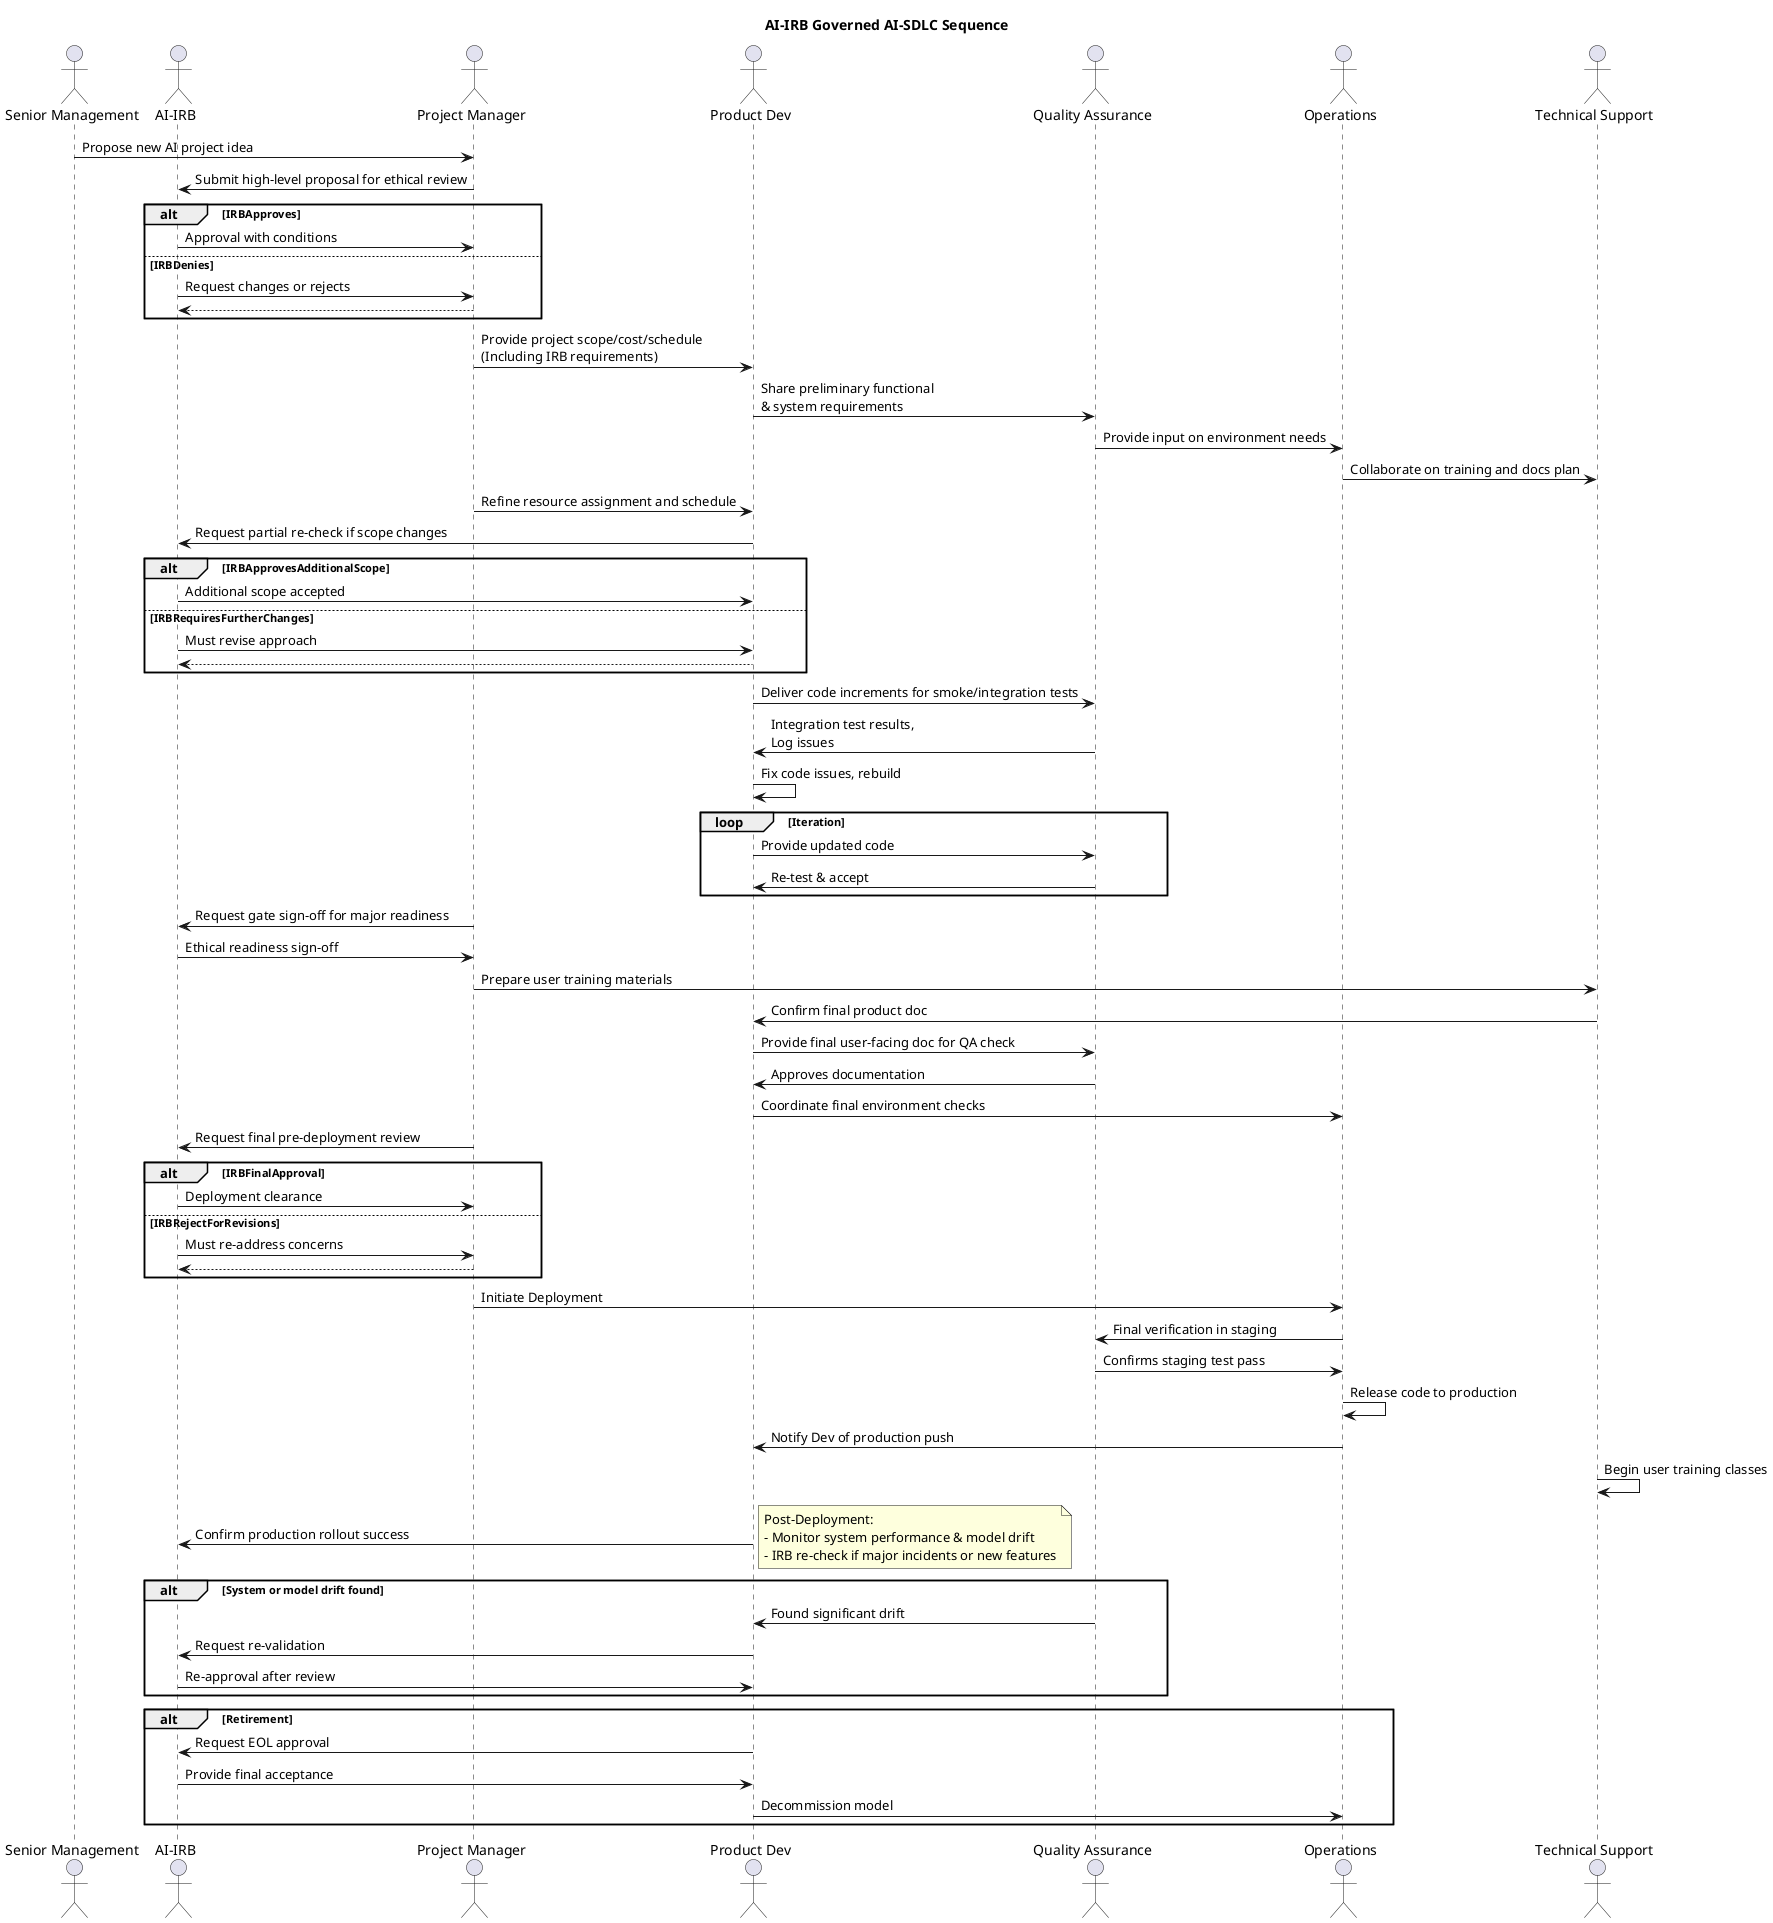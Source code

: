 @startuml

title AI-IRB Governed AI-SDLC Sequence

actor "Senior Management" as SM
actor "AI-IRB" as IRB
actor "Project Manager" as PM
actor "Product Dev" as PD
actor "Quality Assurance" as QA
actor "Operations" as OP
actor "Technical Support" as TS

SM -> PM: Propose new AI project idea
PM -> IRB: Submit high-level proposal for ethical review
alt IRBApproves
    IRB -> PM: Approval with conditions
else IRBDenies
    IRB -> PM: Request changes or rejects
    return
end

PM -> PD: Provide project scope/cost/schedule\n(Including IRB requirements)
PD -> QA: Share preliminary functional\n& system requirements
QA -> OP: Provide input on environment needs
OP -> TS: Collaborate on training and docs plan

PM -> PD: Refine resource assignment and schedule
PD -> IRB: Request partial re-check if scope changes
alt IRBApprovesAdditionalScope
    IRB -> PD: Additional scope accepted
else IRBRequiresFurtherChanges
    IRB -> PD: Must revise approach
    return
end

PD -> QA: Deliver code increments for smoke/integration tests
QA -> PD: Integration test results,\nLog issues
PD -> PD: Fix code issues, rebuild
loop Iteration
    PD -> QA: Provide updated code
    QA -> PD: Re-test & accept
end

PM -> IRB: Request gate sign-off for major readiness
IRB -> PM: Ethical readiness sign-off
PM -> TS: Prepare user training materials
TS -> PD: Confirm final product doc
PD -> QA: Provide final user-facing doc for QA check
QA -> PD: Approves documentation
PD -> OP: Coordinate final environment checks

PM -> IRB: Request final pre-deployment review
alt IRBFinalApproval
    IRB -> PM: Deployment clearance
else IRBRejectForRevisions
    IRB -> PM: Must re-address concerns
    return
end

PM -> OP: Initiate Deployment
OP -> QA: Final verification in staging
QA -> OP: Confirms staging test pass
OP -> OP: Release code to production
OP -> PD: Notify Dev of production push
TS -> TS: Begin user training classes
PD -> IRB: Confirm production rollout success

note right
    Post-Deployment:
    - Monitor system performance & model drift
    - IRB re-check if major incidents or new features
end note

alt System or model drift found
    QA -> PD: Found significant drift
    PD -> IRB: Request re-validation
    IRB -> PD: Re-approval after review
end

alt Retirement
    PD -> IRB: Request EOL approval
    IRB -> PD: Provide final acceptance
    PD -> OP: Decommission model
end

@enduml
